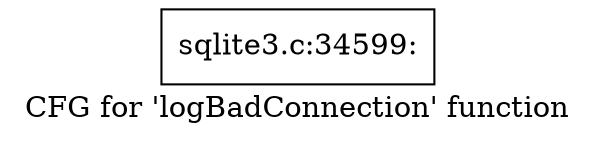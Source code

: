 digraph "CFG for 'logBadConnection' function" {
	label="CFG for 'logBadConnection' function";

	Node0x55c0f86ff500 [shape=record,label="{sqlite3.c:34599:}"];
}
